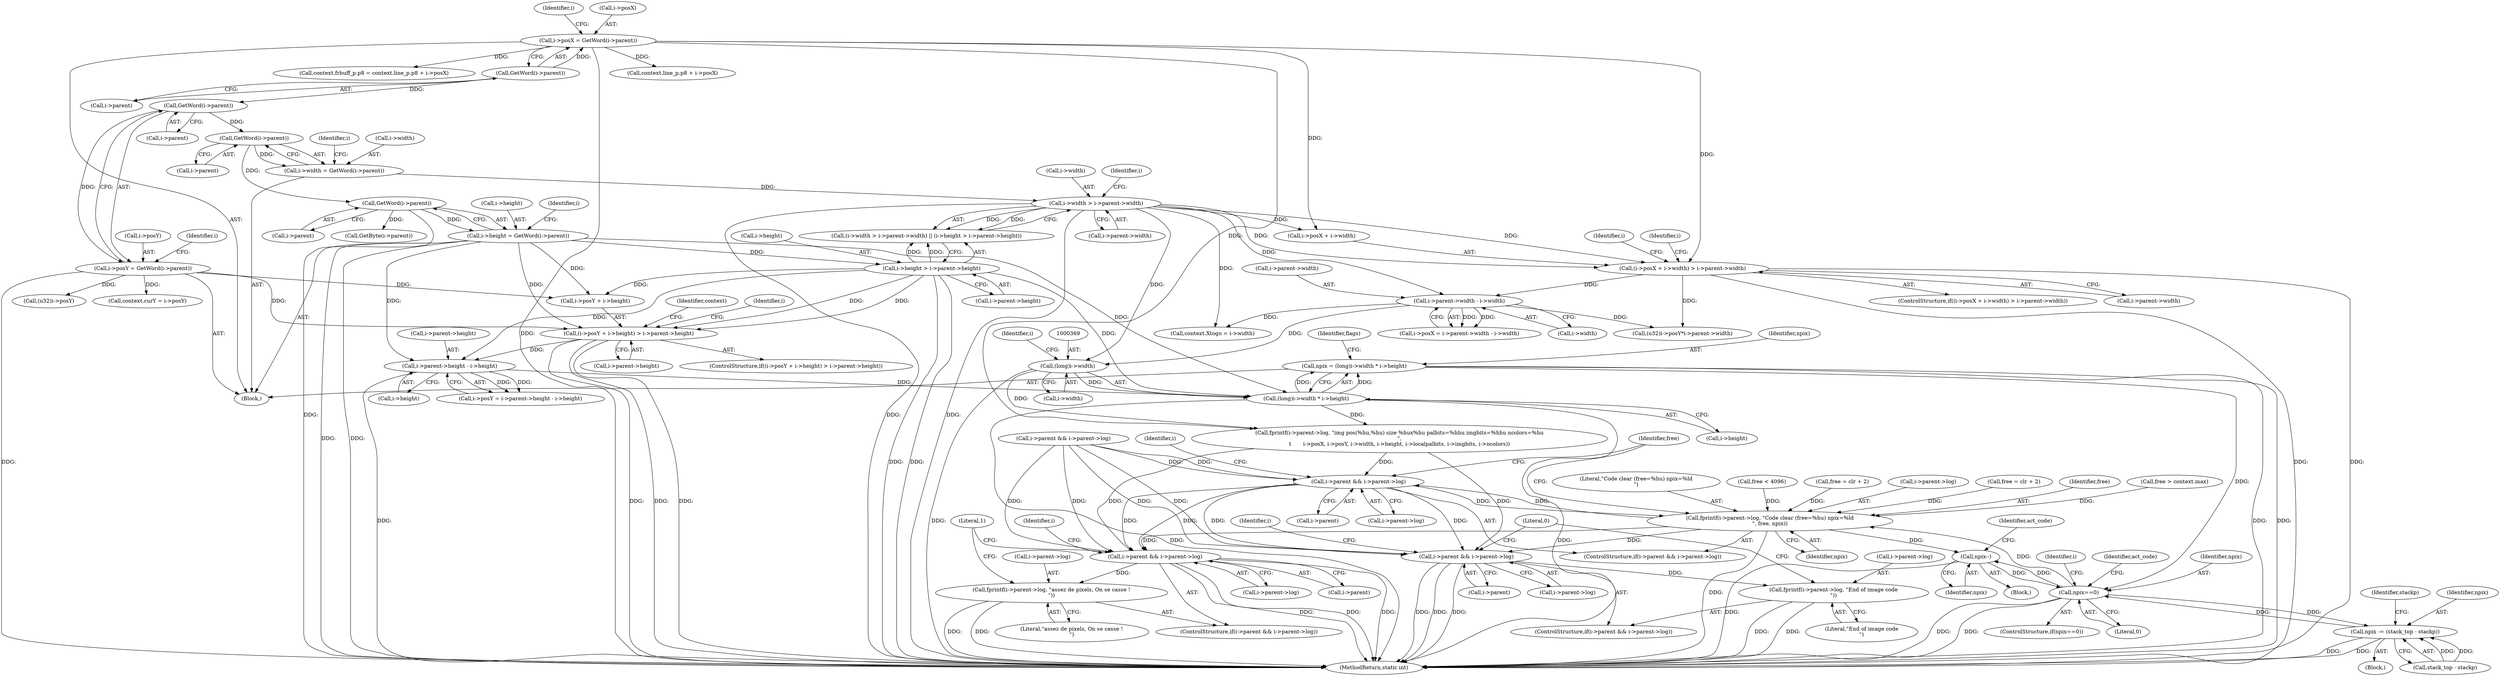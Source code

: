 digraph "0_ngiflib_cf429e0a2fe26b5f01ce0c8e9b79432e94509b6e@integer" {
"1000365" [label="(Call,npix = (long)i->width * i->height)"];
"1000367" [label="(Call,(long)i->width * i->height)"];
"1000368" [label="(Call,(long)i->width)"];
"1000261" [label="(Call,i->parent->width - i->width)"];
"1000230" [label="(Call,(i->posX + i->width) > i->parent->width)"];
"1000160" [label="(Call,i->posX = GetWord(i->parent))"];
"1000164" [label="(Call,GetWord(i->parent))"];
"1000194" [label="(Call,i->width > i->parent->width)"];
"1000176" [label="(Call,i->width = GetWord(i->parent))"];
"1000180" [label="(Call,GetWord(i->parent))"];
"1000172" [label="(Call,GetWord(i->parent))"];
"1000302" [label="(Call,i->parent->height - i->height)"];
"1000271" [label="(Call,(i->posY + i->height) > i->parent->height)"];
"1000168" [label="(Call,i->posY = GetWord(i->parent))"];
"1000184" [label="(Call,i->height = GetWord(i->parent))"];
"1000188" [label="(Call,GetWord(i->parent))"];
"1000203" [label="(Call,i->height > i->parent->height)"];
"1000710" [label="(Call,npix==0)"];
"1000748" [label="(Call,fprintf(i->parent->log, \"Code clear (free=%hu) npix=%ld\n\", free, npix))"];
"1000691" [label="(Call,i->parent && i->parent->log)"];
"1000700" [label="(Call,fprintf(i->parent->log, \"End of image code\n\"))"];
"1000715" [label="(Call,i->parent && i->parent->log)"];
"1000724" [label="(Call,fprintf(i->parent->log, \"assez de pixels, On se casse !\n\"))"];
"1000739" [label="(Call,i->parent && i->parent->log)"];
"1000799" [label="(Call,npix--)"];
"1000854" [label="(Call,npix -= (stack_top - stackp))"];
"1000883" [label="(Call,free > context.max)"];
"1000195" [label="(Call,i->width)"];
"1000180" [label="(Call,GetWord(i->parent))"];
"1000272" [label="(Call,i->posY + i->height)"];
"1000706" [label="(Literal,\"End of image code\n\")"];
"1000710" [label="(Call,npix==0)"];
"1000692" [label="(Call,i->parent)"];
"1000708" [label="(Literal,0)"];
"1000267" [label="(Call,i->width)"];
"1000177" [label="(Call,i->width)"];
"1000756" [label="(Identifier,npix)"];
"1000800" [label="(Identifier,npix)"];
"1000754" [label="(Literal,\"Code clear (free=%hu) npix=%ld\n\")"];
"1000257" [label="(Call,i->posX = i->parent->width - i->width)"];
"1000370" [label="(Call,i->width)"];
"1000169" [label="(Call,i->posY)"];
"1000198" [label="(Call,i->parent->width)"];
"1000378" [label="(Call,GetByte(i->parent))"];
"1000340" [label="(Call,(u32)i->posY)"];
"1000193" [label="(Call,(i->width > i->parent->width) || (i->height > i->parent->height))"];
"1000189" [label="(Call,i->parent)"];
"1000751" [label="(Identifier,i)"];
"1000368" [label="(Call,(long)i->width)"];
"1000318" [label="(Call,context.curY = i->posY)"];
"1000748" [label="(Call,fprintf(i->parent->log, \"Code clear (free=%hu) npix=%ld\n\", free, npix))"];
"1000690" [label="(ControlStructure,if(i->parent && i->parent->log))"];
"1000719" [label="(Call,i->parent->log)"];
"1000700" [label="(Call,fprintf(i->parent->log, \"End of image code\n\"))"];
"1000181" [label="(Call,i->parent)"];
"1000302" [label="(Call,i->parent->height - i->height)"];
"1000194" [label="(Call,i->width > i->parent->width)"];
"1000350" [label="(Call,context.frbuff_p.p8 = context.line_p.p8 + i->posX)"];
"1000863" [label="(Call,free < 4096)"];
"1000261" [label="(Call,i->parent->width - i->width)"];
"1000203" [label="(Call,i->height > i->parent->height)"];
"1000712" [label="(Literal,0)"];
"1000129" [label="(Block,)"];
"1000176" [label="(Call,i->width = GetWord(i->parent))"];
"1000185" [label="(Call,i->height)"];
"1000229" [label="(ControlStructure,if((i->posX + i->width) > i->parent->width))"];
"1000274" [label="(Identifier,i)"];
"1000711" [label="(Identifier,npix)"];
"1000366" [label="(Identifier,npix)"];
"1000298" [label="(Call,i->posY = i->parent->height - i->height)"];
"1000717" [label="(Identifier,i)"];
"1000207" [label="(Call,i->parent->height)"];
"1000238" [label="(Call,i->parent->width)"];
"1000303" [label="(Call,i->parent->height)"];
"1000730" [label="(Literal,\"assez de pixels, On se casse !\n\")"];
"1000739" [label="(Call,i->parent && i->parent->log)"];
"1000724" [label="(Call,fprintf(i->parent->log, \"assez de pixels, On se casse !\n\"))"];
"1000725" [label="(Call,i->parent->log)"];
"1000204" [label="(Call,i->height)"];
"1000757" [label="(Call,free = clr + 2)"];
"1000727" [label="(Identifier,i)"];
"1000188" [label="(Call,GetWord(i->parent))"];
"1000695" [label="(Call,i->parent->log)"];
"1000279" [label="(Call,i->parent->height)"];
"1000740" [label="(Call,i->parent)"];
"1000802" [label="(Block,)"];
"1000735" [label="(Identifier,act_code)"];
"1000262" [label="(Call,i->parent->width)"];
"1000365" [label="(Call,npix = (long)i->width * i->height)"];
"1000373" [label="(Call,i->height)"];
"1000856" [label="(Call,stack_top - stackp)"];
"1000860" [label="(Identifier,stackp)"];
"1000703" [label="(Identifier,i)"];
"1000737" [label="(Block,)"];
"1000173" [label="(Call,i->parent)"];
"1000559" [label="(Call,i->parent && i->parent->log)"];
"1000170" [label="(Identifier,i)"];
"1000374" [label="(Identifier,i)"];
"1000270" [label="(ControlStructure,if((i->posY + i->height) > i->parent->height))"];
"1000308" [label="(Call,i->height)"];
"1000691" [label="(Call,i->parent && i->parent->log)"];
"1000164" [label="(Call,GetWord(i->parent))"];
"1000311" [label="(Call,context.Xtogo = i->width)"];
"1000356" [label="(Call,context.line_p.p8 + i->posX)"];
"1000165" [label="(Call,i->parent)"];
"1000715" [label="(Call,i->parent && i->parent->log)"];
"1000580" [label="(Call,fprintf(i->parent->log, \"img pos(%hu,%hu) size %hux%hu palbits=%hhu imgbits=%hhu ncolors=%hu\n\",\n\t       i->posX, i->posY, i->width, i->height, i->localpalbits, i->imgbits, i->ncolors))"];
"1000339" [label="(Call,(u32)i->posY*i->parent->width)"];
"1000367" [label="(Call,(long)i->width * i->height)"];
"1000758" [label="(Identifier,free)"];
"1000196" [label="(Identifier,i)"];
"1000231" [label="(Call,i->posX + i->width)"];
"1000701" [label="(Call,i->parent->log)"];
"1000680" [label="(Identifier,act_code)"];
"1000912" [label="(MethodReturn,static int)"];
"1000738" [label="(ControlStructure,if(i->parent && i->parent->log))"];
"1000855" [label="(Identifier,npix)"];
"1000168" [label="(Call,i->posY = GetWord(i->parent))"];
"1000186" [label="(Identifier,i)"];
"1000161" [label="(Call,i->posX)"];
"1000749" [label="(Call,i->parent->log)"];
"1000160" [label="(Call,i->posX = GetWord(i->parent))"];
"1000377" [label="(Identifier,flags)"];
"1000632" [label="(Call,free = clr + 2)"];
"1000755" [label="(Identifier,free)"];
"1000230" [label="(Call,(i->posX + i->width) > i->parent->width)"];
"1000313" [label="(Identifier,context)"];
"1000184" [label="(Call,i->height = GetWord(i->parent))"];
"1000271" [label="(Call,(i->posY + i->height) > i->parent->height)"];
"1000716" [label="(Call,i->parent)"];
"1000178" [label="(Identifier,i)"];
"1000743" [label="(Call,i->parent->log)"];
"1000732" [label="(Literal,1)"];
"1000247" [label="(Identifier,i)"];
"1000288" [label="(Identifier,i)"];
"1000799" [label="(Call,npix--)"];
"1000714" [label="(ControlStructure,if(i->parent && i->parent->log))"];
"1000709" [label="(ControlStructure,if(npix==0))"];
"1000205" [label="(Identifier,i)"];
"1000172" [label="(Call,GetWord(i->parent))"];
"1000854" [label="(Call,npix -= (stack_top - stackp))"];
"1000365" -> "1000129"  [label="AST: "];
"1000365" -> "1000367"  [label="CFG: "];
"1000366" -> "1000365"  [label="AST: "];
"1000367" -> "1000365"  [label="AST: "];
"1000377" -> "1000365"  [label="CFG: "];
"1000365" -> "1000912"  [label="DDG: "];
"1000365" -> "1000912"  [label="DDG: "];
"1000367" -> "1000365"  [label="DDG: "];
"1000367" -> "1000365"  [label="DDG: "];
"1000365" -> "1000710"  [label="DDG: "];
"1000367" -> "1000373"  [label="CFG: "];
"1000368" -> "1000367"  [label="AST: "];
"1000373" -> "1000367"  [label="AST: "];
"1000367" -> "1000912"  [label="DDG: "];
"1000367" -> "1000912"  [label="DDG: "];
"1000368" -> "1000367"  [label="DDG: "];
"1000302" -> "1000367"  [label="DDG: "];
"1000184" -> "1000367"  [label="DDG: "];
"1000203" -> "1000367"  [label="DDG: "];
"1000367" -> "1000580"  [label="DDG: "];
"1000368" -> "1000370"  [label="CFG: "];
"1000369" -> "1000368"  [label="AST: "];
"1000370" -> "1000368"  [label="AST: "];
"1000374" -> "1000368"  [label="CFG: "];
"1000368" -> "1000912"  [label="DDG: "];
"1000261" -> "1000368"  [label="DDG: "];
"1000194" -> "1000368"  [label="DDG: "];
"1000368" -> "1000580"  [label="DDG: "];
"1000261" -> "1000257"  [label="AST: "];
"1000261" -> "1000267"  [label="CFG: "];
"1000262" -> "1000261"  [label="AST: "];
"1000267" -> "1000261"  [label="AST: "];
"1000257" -> "1000261"  [label="CFG: "];
"1000261" -> "1000257"  [label="DDG: "];
"1000261" -> "1000257"  [label="DDG: "];
"1000230" -> "1000261"  [label="DDG: "];
"1000194" -> "1000261"  [label="DDG: "];
"1000261" -> "1000311"  [label="DDG: "];
"1000261" -> "1000339"  [label="DDG: "];
"1000230" -> "1000229"  [label="AST: "];
"1000230" -> "1000238"  [label="CFG: "];
"1000231" -> "1000230"  [label="AST: "];
"1000238" -> "1000230"  [label="AST: "];
"1000247" -> "1000230"  [label="CFG: "];
"1000274" -> "1000230"  [label="CFG: "];
"1000230" -> "1000912"  [label="DDG: "];
"1000230" -> "1000912"  [label="DDG: "];
"1000160" -> "1000230"  [label="DDG: "];
"1000194" -> "1000230"  [label="DDG: "];
"1000194" -> "1000230"  [label="DDG: "];
"1000230" -> "1000339"  [label="DDG: "];
"1000160" -> "1000129"  [label="AST: "];
"1000160" -> "1000164"  [label="CFG: "];
"1000161" -> "1000160"  [label="AST: "];
"1000164" -> "1000160"  [label="AST: "];
"1000170" -> "1000160"  [label="CFG: "];
"1000160" -> "1000912"  [label="DDG: "];
"1000164" -> "1000160"  [label="DDG: "];
"1000160" -> "1000231"  [label="DDG: "];
"1000160" -> "1000350"  [label="DDG: "];
"1000160" -> "1000356"  [label="DDG: "];
"1000160" -> "1000580"  [label="DDG: "];
"1000164" -> "1000165"  [label="CFG: "];
"1000165" -> "1000164"  [label="AST: "];
"1000164" -> "1000172"  [label="DDG: "];
"1000194" -> "1000193"  [label="AST: "];
"1000194" -> "1000198"  [label="CFG: "];
"1000195" -> "1000194"  [label="AST: "];
"1000198" -> "1000194"  [label="AST: "];
"1000205" -> "1000194"  [label="CFG: "];
"1000193" -> "1000194"  [label="CFG: "];
"1000194" -> "1000912"  [label="DDG: "];
"1000194" -> "1000912"  [label="DDG: "];
"1000194" -> "1000193"  [label="DDG: "];
"1000194" -> "1000193"  [label="DDG: "];
"1000176" -> "1000194"  [label="DDG: "];
"1000194" -> "1000231"  [label="DDG: "];
"1000194" -> "1000311"  [label="DDG: "];
"1000176" -> "1000129"  [label="AST: "];
"1000176" -> "1000180"  [label="CFG: "];
"1000177" -> "1000176"  [label="AST: "];
"1000180" -> "1000176"  [label="AST: "];
"1000186" -> "1000176"  [label="CFG: "];
"1000180" -> "1000176"  [label="DDG: "];
"1000180" -> "1000181"  [label="CFG: "];
"1000181" -> "1000180"  [label="AST: "];
"1000172" -> "1000180"  [label="DDG: "];
"1000180" -> "1000188"  [label="DDG: "];
"1000172" -> "1000168"  [label="AST: "];
"1000172" -> "1000173"  [label="CFG: "];
"1000173" -> "1000172"  [label="AST: "];
"1000168" -> "1000172"  [label="CFG: "];
"1000172" -> "1000168"  [label="DDG: "];
"1000302" -> "1000298"  [label="AST: "];
"1000302" -> "1000308"  [label="CFG: "];
"1000303" -> "1000302"  [label="AST: "];
"1000308" -> "1000302"  [label="AST: "];
"1000298" -> "1000302"  [label="CFG: "];
"1000302" -> "1000912"  [label="DDG: "];
"1000302" -> "1000298"  [label="DDG: "];
"1000302" -> "1000298"  [label="DDG: "];
"1000271" -> "1000302"  [label="DDG: "];
"1000184" -> "1000302"  [label="DDG: "];
"1000203" -> "1000302"  [label="DDG: "];
"1000271" -> "1000270"  [label="AST: "];
"1000271" -> "1000279"  [label="CFG: "];
"1000272" -> "1000271"  [label="AST: "];
"1000279" -> "1000271"  [label="AST: "];
"1000288" -> "1000271"  [label="CFG: "];
"1000313" -> "1000271"  [label="CFG: "];
"1000271" -> "1000912"  [label="DDG: "];
"1000271" -> "1000912"  [label="DDG: "];
"1000271" -> "1000912"  [label="DDG: "];
"1000168" -> "1000271"  [label="DDG: "];
"1000184" -> "1000271"  [label="DDG: "];
"1000203" -> "1000271"  [label="DDG: "];
"1000203" -> "1000271"  [label="DDG: "];
"1000168" -> "1000129"  [label="AST: "];
"1000169" -> "1000168"  [label="AST: "];
"1000178" -> "1000168"  [label="CFG: "];
"1000168" -> "1000912"  [label="DDG: "];
"1000168" -> "1000272"  [label="DDG: "];
"1000168" -> "1000318"  [label="DDG: "];
"1000168" -> "1000340"  [label="DDG: "];
"1000184" -> "1000129"  [label="AST: "];
"1000184" -> "1000188"  [label="CFG: "];
"1000185" -> "1000184"  [label="AST: "];
"1000188" -> "1000184"  [label="AST: "];
"1000196" -> "1000184"  [label="CFG: "];
"1000184" -> "1000912"  [label="DDG: "];
"1000184" -> "1000912"  [label="DDG: "];
"1000188" -> "1000184"  [label="DDG: "];
"1000184" -> "1000203"  [label="DDG: "];
"1000184" -> "1000272"  [label="DDG: "];
"1000188" -> "1000189"  [label="CFG: "];
"1000189" -> "1000188"  [label="AST: "];
"1000188" -> "1000912"  [label="DDG: "];
"1000188" -> "1000378"  [label="DDG: "];
"1000203" -> "1000193"  [label="AST: "];
"1000203" -> "1000207"  [label="CFG: "];
"1000204" -> "1000203"  [label="AST: "];
"1000207" -> "1000203"  [label="AST: "];
"1000193" -> "1000203"  [label="CFG: "];
"1000203" -> "1000912"  [label="DDG: "];
"1000203" -> "1000912"  [label="DDG: "];
"1000203" -> "1000193"  [label="DDG: "];
"1000203" -> "1000193"  [label="DDG: "];
"1000203" -> "1000272"  [label="DDG: "];
"1000710" -> "1000709"  [label="AST: "];
"1000710" -> "1000712"  [label="CFG: "];
"1000711" -> "1000710"  [label="AST: "];
"1000712" -> "1000710"  [label="AST: "];
"1000717" -> "1000710"  [label="CFG: "];
"1000735" -> "1000710"  [label="CFG: "];
"1000710" -> "1000912"  [label="DDG: "];
"1000710" -> "1000912"  [label="DDG: "];
"1000799" -> "1000710"  [label="DDG: "];
"1000854" -> "1000710"  [label="DDG: "];
"1000710" -> "1000748"  [label="DDG: "];
"1000710" -> "1000799"  [label="DDG: "];
"1000710" -> "1000854"  [label="DDG: "];
"1000748" -> "1000738"  [label="AST: "];
"1000748" -> "1000756"  [label="CFG: "];
"1000749" -> "1000748"  [label="AST: "];
"1000754" -> "1000748"  [label="AST: "];
"1000755" -> "1000748"  [label="AST: "];
"1000756" -> "1000748"  [label="AST: "];
"1000758" -> "1000748"  [label="CFG: "];
"1000748" -> "1000912"  [label="DDG: "];
"1000748" -> "1000691"  [label="DDG: "];
"1000748" -> "1000715"  [label="DDG: "];
"1000748" -> "1000739"  [label="DDG: "];
"1000739" -> "1000748"  [label="DDG: "];
"1000757" -> "1000748"  [label="DDG: "];
"1000883" -> "1000748"  [label="DDG: "];
"1000632" -> "1000748"  [label="DDG: "];
"1000863" -> "1000748"  [label="DDG: "];
"1000748" -> "1000799"  [label="DDG: "];
"1000691" -> "1000690"  [label="AST: "];
"1000691" -> "1000692"  [label="CFG: "];
"1000691" -> "1000695"  [label="CFG: "];
"1000692" -> "1000691"  [label="AST: "];
"1000695" -> "1000691"  [label="AST: "];
"1000703" -> "1000691"  [label="CFG: "];
"1000708" -> "1000691"  [label="CFG: "];
"1000691" -> "1000912"  [label="DDG: "];
"1000691" -> "1000912"  [label="DDG: "];
"1000691" -> "1000912"  [label="DDG: "];
"1000559" -> "1000691"  [label="DDG: "];
"1000559" -> "1000691"  [label="DDG: "];
"1000739" -> "1000691"  [label="DDG: "];
"1000739" -> "1000691"  [label="DDG: "];
"1000580" -> "1000691"  [label="DDG: "];
"1000691" -> "1000700"  [label="DDG: "];
"1000700" -> "1000690"  [label="AST: "];
"1000700" -> "1000706"  [label="CFG: "];
"1000701" -> "1000700"  [label="AST: "];
"1000706" -> "1000700"  [label="AST: "];
"1000708" -> "1000700"  [label="CFG: "];
"1000700" -> "1000912"  [label="DDG: "];
"1000700" -> "1000912"  [label="DDG: "];
"1000715" -> "1000714"  [label="AST: "];
"1000715" -> "1000716"  [label="CFG: "];
"1000715" -> "1000719"  [label="CFG: "];
"1000716" -> "1000715"  [label="AST: "];
"1000719" -> "1000715"  [label="AST: "];
"1000727" -> "1000715"  [label="CFG: "];
"1000732" -> "1000715"  [label="CFG: "];
"1000715" -> "1000912"  [label="DDG: "];
"1000715" -> "1000912"  [label="DDG: "];
"1000715" -> "1000912"  [label="DDG: "];
"1000559" -> "1000715"  [label="DDG: "];
"1000559" -> "1000715"  [label="DDG: "];
"1000739" -> "1000715"  [label="DDG: "];
"1000739" -> "1000715"  [label="DDG: "];
"1000580" -> "1000715"  [label="DDG: "];
"1000715" -> "1000724"  [label="DDG: "];
"1000724" -> "1000714"  [label="AST: "];
"1000724" -> "1000730"  [label="CFG: "];
"1000725" -> "1000724"  [label="AST: "];
"1000730" -> "1000724"  [label="AST: "];
"1000732" -> "1000724"  [label="CFG: "];
"1000724" -> "1000912"  [label="DDG: "];
"1000724" -> "1000912"  [label="DDG: "];
"1000739" -> "1000738"  [label="AST: "];
"1000739" -> "1000740"  [label="CFG: "];
"1000739" -> "1000743"  [label="CFG: "];
"1000740" -> "1000739"  [label="AST: "];
"1000743" -> "1000739"  [label="AST: "];
"1000751" -> "1000739"  [label="CFG: "];
"1000758" -> "1000739"  [label="CFG: "];
"1000559" -> "1000739"  [label="DDG: "];
"1000559" -> "1000739"  [label="DDG: "];
"1000580" -> "1000739"  [label="DDG: "];
"1000799" -> "1000737"  [label="AST: "];
"1000799" -> "1000800"  [label="CFG: "];
"1000800" -> "1000799"  [label="AST: "];
"1000680" -> "1000799"  [label="CFG: "];
"1000799" -> "1000912"  [label="DDG: "];
"1000854" -> "1000802"  [label="AST: "];
"1000854" -> "1000856"  [label="CFG: "];
"1000855" -> "1000854"  [label="AST: "];
"1000856" -> "1000854"  [label="AST: "];
"1000860" -> "1000854"  [label="CFG: "];
"1000854" -> "1000912"  [label="DDG: "];
"1000854" -> "1000912"  [label="DDG: "];
"1000856" -> "1000854"  [label="DDG: "];
"1000856" -> "1000854"  [label="DDG: "];
}
